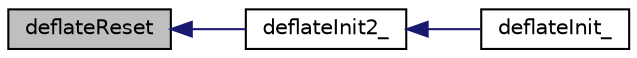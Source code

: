 digraph G
{
  edge [fontname="Helvetica",fontsize="10",labelfontname="Helvetica",labelfontsize="10"];
  node [fontname="Helvetica",fontsize="10",shape=record];
  rankdir="LR";
  Node1 [label="deflateReset",height=0.2,width=0.4,color="black", fillcolor="grey75", style="filled" fontcolor="black"];
  Node1 -> Node2 [dir="back",color="midnightblue",fontsize="10",style="solid",fontname="Helvetica"];
  Node2 [label="deflateInit2_",height=0.2,width=0.4,color="black", fillcolor="white", style="filled",URL="$deflate_8c.html#ae501d2862c68d17b909d6f1c9264815c"];
  Node2 -> Node3 [dir="back",color="midnightblue",fontsize="10",style="solid",fontname="Helvetica"];
  Node3 [label="deflateInit_",height=0.2,width=0.4,color="black", fillcolor="white", style="filled",URL="$deflate_8c.html#a0e6601591faa9573f27340153b0f3296"];
}
